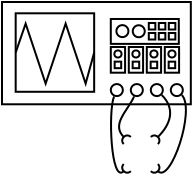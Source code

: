 <?xml version="1.0" encoding="UTF-8"?>
<dia:diagram xmlns:dia="http://www.lysator.liu.se/~alla/dia/">
  <dia:layer name="Background" visible="true" active="true">
    <dia:object type="Standard - Box" version="0" id="O0">
      <dia:attribute name="obj_pos">
        <dia:point val="27.559,16.896"/>
      </dia:attribute>
      <dia:attribute name="obj_bb">
        <dia:rectangle val="27.509,16.846;37.05,22.059"/>
      </dia:attribute>
      <dia:attribute name="elem_corner">
        <dia:point val="27.559,16.896"/>
      </dia:attribute>
      <dia:attribute name="elem_width">
        <dia:real val="9.441"/>
      </dia:attribute>
      <dia:attribute name="elem_height">
        <dia:real val="5.114"/>
      </dia:attribute>
      <dia:attribute name="show_background">
        <dia:boolean val="true"/>
      </dia:attribute>
    </dia:object>
    <dia:object type="Standard - Box" version="0" id="O1">
      <dia:attribute name="obj_pos">
        <dia:point val="28.243,17.461"/>
      </dia:attribute>
      <dia:attribute name="obj_bb">
        <dia:rectangle val="28.193,17.411;32.218,21.435"/>
      </dia:attribute>
      <dia:attribute name="elem_corner">
        <dia:point val="28.243,17.461"/>
      </dia:attribute>
      <dia:attribute name="elem_width">
        <dia:real val="3.924"/>
      </dia:attribute>
      <dia:attribute name="elem_height">
        <dia:real val="3.924"/>
      </dia:attribute>
      <dia:attribute name="border_width">
        <dia:real val="0.1"/>
      </dia:attribute>
      <dia:attribute name="show_background">
        <dia:boolean val="false"/>
      </dia:attribute>
      <dia:attribute name="aspect">
        <dia:enum val="2"/>
      </dia:attribute>
    </dia:object>
    <dia:object type="Standard - PolyLine" version="0" id="O2">
      <dia:attribute name="obj_pos">
        <dia:point val="28.243,19.423"/>
      </dia:attribute>
      <dia:attribute name="obj_bb">
        <dia:rectangle val="28.18,17.82;32.229,21.15"/>
      </dia:attribute>
      <dia:attribute name="poly_points">
        <dia:point val="28.243,19.423"/>
        <dia:point val="28.741,17.978"/>
        <dia:point val="29.741,20.978"/>
        <dia:point val="30.741,17.978"/>
        <dia:point val="31.741,20.978"/>
        <dia:point val="32.167,19.423"/>
      </dia:attribute>
      <dia:connections>
        <dia:connection handle="0" to="O1" connection="3"/>
        <dia:connection handle="5" to="O1" connection="4"/>
      </dia:connections>
    </dia:object>
    <dia:object type="Standard - Ellipse" version="0" id="O3">
      <dia:attribute name="obj_pos">
        <dia:point val="33,21"/>
      </dia:attribute>
      <dia:attribute name="obj_bb">
        <dia:rectangle val="32.95,20.95;33.65,21.65"/>
      </dia:attribute>
      <dia:attribute name="elem_corner">
        <dia:point val="33,21"/>
      </dia:attribute>
      <dia:attribute name="elem_width">
        <dia:real val="0.6"/>
      </dia:attribute>
      <dia:attribute name="elem_height">
        <dia:real val="0.6"/>
      </dia:attribute>
      <dia:attribute name="border_width">
        <dia:real val="0.1"/>
      </dia:attribute>
      <dia:attribute name="aspect">
        <dia:enum val="2"/>
      </dia:attribute>
    </dia:object>
    <dia:object type="Standard - Ellipse" version="0" id="O4">
      <dia:attribute name="obj_pos">
        <dia:point val="35,21"/>
      </dia:attribute>
      <dia:attribute name="obj_bb">
        <dia:rectangle val="34.95,20.95;35.65,21.65"/>
      </dia:attribute>
      <dia:attribute name="elem_corner">
        <dia:point val="35,21"/>
      </dia:attribute>
      <dia:attribute name="elem_width">
        <dia:real val="0.6"/>
      </dia:attribute>
      <dia:attribute name="elem_height">
        <dia:real val="0.6"/>
      </dia:attribute>
      <dia:attribute name="border_width">
        <dia:real val="0.1"/>
      </dia:attribute>
      <dia:attribute name="aspect">
        <dia:enum val="2"/>
      </dia:attribute>
    </dia:object>
    <dia:object type="Standard - Ellipse" version="0" id="O5">
      <dia:attribute name="obj_pos">
        <dia:point val="34,21"/>
      </dia:attribute>
      <dia:attribute name="obj_bb">
        <dia:rectangle val="33.95,20.95;34.65,21.65"/>
      </dia:attribute>
      <dia:attribute name="elem_corner">
        <dia:point val="34,21"/>
      </dia:attribute>
      <dia:attribute name="elem_width">
        <dia:real val="0.6"/>
      </dia:attribute>
      <dia:attribute name="elem_height">
        <dia:real val="0.6"/>
      </dia:attribute>
      <dia:attribute name="border_width">
        <dia:real val="0.1"/>
      </dia:attribute>
      <dia:attribute name="aspect">
        <dia:enum val="2"/>
      </dia:attribute>
    </dia:object>
    <dia:object type="Standard - Ellipse" version="0" id="O6">
      <dia:attribute name="obj_pos">
        <dia:point val="36,21"/>
      </dia:attribute>
      <dia:attribute name="obj_bb">
        <dia:rectangle val="35.95,20.95;36.65,21.65"/>
      </dia:attribute>
      <dia:attribute name="elem_corner">
        <dia:point val="36,21"/>
      </dia:attribute>
      <dia:attribute name="elem_width">
        <dia:real val="0.6"/>
      </dia:attribute>
      <dia:attribute name="elem_height">
        <dia:real val="0.6"/>
      </dia:attribute>
      <dia:attribute name="border_width">
        <dia:real val="0.1"/>
      </dia:attribute>
      <dia:attribute name="aspect">
        <dia:enum val="2"/>
      </dia:attribute>
    </dia:object>
    <dia:object type="Standard - BezierLine" version="0" id="O7">
      <dia:attribute name="obj_pos">
        <dia:point val="33.3,21.3"/>
      </dia:attribute>
      <dia:attribute name="obj_bb">
        <dia:rectangle val="32.972,21.556;34.071,25.221"/>
      </dia:attribute>
      <dia:attribute name="bez_points">
        <dia:point val="33.3,21.3"/>
        <dia:point val="33,22"/>
        <dia:point val="33,26"/>
        <dia:point val="34,25"/>
      </dia:attribute>
      <dia:attribute name="corner_types">
        <dia:enum val="0"/>
        <dia:enum val="0"/>
      </dia:attribute>
      <dia:attribute name="end_arrow">
        <dia:enum val="26"/>
      </dia:attribute>
      <dia:attribute name="end_arrow_length">
        <dia:real val="0.5"/>
      </dia:attribute>
      <dia:attribute name="end_arrow_width">
        <dia:real val="0.5"/>
      </dia:attribute>
      <dia:connections>
        <dia:connection handle="0" to="O3" connection="8"/>
      </dia:connections>
    </dia:object>
    <dia:object type="Standard - BezierLine" version="0" id="O8">
      <dia:attribute name="obj_pos">
        <dia:point val="34.3,21.3"/>
      </dia:attribute>
      <dia:attribute name="obj_bb">
        <dia:rectangle val="33.481,21.551;34.23,24.071"/>
      </dia:attribute>
      <dia:attribute name="bez_points">
        <dia:point val="34.3,21.3"/>
        <dia:point val="34,22"/>
        <dia:point val="33,23"/>
        <dia:point val="34,24"/>
      </dia:attribute>
      <dia:attribute name="corner_types">
        <dia:enum val="0"/>
        <dia:enum val="0"/>
      </dia:attribute>
      <dia:attribute name="end_arrow">
        <dia:enum val="26"/>
      </dia:attribute>
      <dia:attribute name="end_arrow_length">
        <dia:real val="0.5"/>
      </dia:attribute>
      <dia:attribute name="end_arrow_width">
        <dia:real val="0.5"/>
      </dia:attribute>
      <dia:connections>
        <dia:connection handle="0" to="O5" connection="8"/>
      </dia:connections>
    </dia:object>
    <dia:object type="Standard - BezierLine" version="0" id="O9">
      <dia:attribute name="obj_pos">
        <dia:point val="35.3,21.3"/>
      </dia:attribute>
      <dia:attribute name="obj_bb">
        <dia:rectangle val="34.929,21.473;35.993,24.071"/>
      </dia:attribute>
      <dia:attribute name="bez_points">
        <dia:point val="35.3,21.3"/>
        <dia:point val="36,22"/>
        <dia:point val="36,23"/>
        <dia:point val="35,24"/>
      </dia:attribute>
      <dia:attribute name="corner_types">
        <dia:enum val="0"/>
        <dia:enum val="0"/>
      </dia:attribute>
      <dia:attribute name="end_arrow">
        <dia:enum val="26"/>
      </dia:attribute>
      <dia:attribute name="end_arrow_length">
        <dia:real val="0.5"/>
      </dia:attribute>
      <dia:attribute name="end_arrow_width">
        <dia:real val="0.5"/>
      </dia:attribute>
      <dia:connections>
        <dia:connection handle="0" to="O4" connection="8"/>
      </dia:connections>
    </dia:object>
    <dia:object type="Standard - BezierLine" version="0" id="O10">
      <dia:attribute name="obj_pos">
        <dia:point val="36.3,21.3"/>
      </dia:attribute>
      <dia:attribute name="obj_bb">
        <dia:rectangle val="34.929,21.477;36.801,25.218"/>
      </dia:attribute>
      <dia:attribute name="bez_points">
        <dia:point val="36.3,21.3"/>
        <dia:point val="37,22"/>
        <dia:point val="36,26"/>
        <dia:point val="35,25"/>
      </dia:attribute>
      <dia:attribute name="corner_types">
        <dia:enum val="0"/>
        <dia:enum val="0"/>
      </dia:attribute>
      <dia:attribute name="end_arrow">
        <dia:enum val="26"/>
      </dia:attribute>
      <dia:attribute name="end_arrow_length">
        <dia:real val="0.5"/>
      </dia:attribute>
      <dia:attribute name="end_arrow_width">
        <dia:real val="0.5"/>
      </dia:attribute>
      <dia:connections>
        <dia:connection handle="0" to="O6" connection="8"/>
      </dia:connections>
    </dia:object>
    <dia:object type="Standard - Box" version="0" id="O11">
      <dia:attribute name="obj_pos">
        <dia:point val="32.999,17.745"/>
      </dia:attribute>
      <dia:attribute name="obj_bb">
        <dia:rectangle val="32.949,17.695;36.449,19.04"/>
      </dia:attribute>
      <dia:attribute name="elem_corner">
        <dia:point val="32.999,17.745"/>
      </dia:attribute>
      <dia:attribute name="elem_width">
        <dia:real val="3.4"/>
      </dia:attribute>
      <dia:attribute name="elem_height">
        <dia:real val="1.245"/>
      </dia:attribute>
      <dia:attribute name="show_background">
        <dia:boolean val="true"/>
      </dia:attribute>
    </dia:object>
    <dia:object type="Standard - Ellipse" version="0" id="O12">
      <dia:attribute name="obj_pos">
        <dia:point val="33.279,18.052"/>
      </dia:attribute>
      <dia:attribute name="obj_bb">
        <dia:rectangle val="33.229,18.002;33.929,18.702"/>
      </dia:attribute>
      <dia:attribute name="elem_corner">
        <dia:point val="33.279,18.052"/>
      </dia:attribute>
      <dia:attribute name="elem_width">
        <dia:real val="0.6"/>
      </dia:attribute>
      <dia:attribute name="elem_height">
        <dia:real val="0.6"/>
      </dia:attribute>
      <dia:attribute name="border_width">
        <dia:real val="0.1"/>
      </dia:attribute>
      <dia:attribute name="aspect">
        <dia:enum val="2"/>
      </dia:attribute>
    </dia:object>
    <dia:object type="Standard - Ellipse" version="0" id="O13">
      <dia:attribute name="obj_pos">
        <dia:point val="34.097,18.058"/>
      </dia:attribute>
      <dia:attribute name="obj_bb">
        <dia:rectangle val="34.047,18.008;34.748,18.708"/>
      </dia:attribute>
      <dia:attribute name="elem_corner">
        <dia:point val="34.097,18.058"/>
      </dia:attribute>
      <dia:attribute name="elem_width">
        <dia:real val="0.6"/>
      </dia:attribute>
      <dia:attribute name="elem_height">
        <dia:real val="0.6"/>
      </dia:attribute>
      <dia:attribute name="border_width">
        <dia:real val="0.1"/>
      </dia:attribute>
      <dia:attribute name="aspect">
        <dia:enum val="2"/>
      </dia:attribute>
    </dia:object>
    <dia:object type="Standard - Box" version="0" id="O14">
      <dia:attribute name="obj_pos">
        <dia:point val="35.899,18.445"/>
      </dia:attribute>
      <dia:attribute name="obj_bb">
        <dia:rectangle val="35.849,18.395;36.276,18.822"/>
      </dia:attribute>
      <dia:attribute name="elem_corner">
        <dia:point val="35.899,18.445"/>
      </dia:attribute>
      <dia:attribute name="elem_width">
        <dia:real val="0.327"/>
      </dia:attribute>
      <dia:attribute name="elem_height">
        <dia:real val="0.327"/>
      </dia:attribute>
      <dia:attribute name="border_width">
        <dia:real val="0.1"/>
      </dia:attribute>
      <dia:attribute name="show_background">
        <dia:boolean val="true"/>
      </dia:attribute>
      <dia:attribute name="aspect">
        <dia:enum val="2"/>
      </dia:attribute>
    </dia:object>
    <dia:object type="Standard - Box" version="0" id="O15">
      <dia:attribute name="obj_pos">
        <dia:point val="35.399,18.445"/>
      </dia:attribute>
      <dia:attribute name="obj_bb">
        <dia:rectangle val="35.349,18.395;35.776,18.822"/>
      </dia:attribute>
      <dia:attribute name="elem_corner">
        <dia:point val="35.399,18.445"/>
      </dia:attribute>
      <dia:attribute name="elem_width">
        <dia:real val="0.327"/>
      </dia:attribute>
      <dia:attribute name="elem_height">
        <dia:real val="0.327"/>
      </dia:attribute>
      <dia:attribute name="border_width">
        <dia:real val="0.1"/>
      </dia:attribute>
      <dia:attribute name="show_background">
        <dia:boolean val="true"/>
      </dia:attribute>
      <dia:attribute name="aspect">
        <dia:enum val="2"/>
      </dia:attribute>
    </dia:object>
    <dia:object type="Standard - Ellipse" version="0" id="O16">
      <dia:attribute name="obj_pos">
        <dia:point val="33.178,19.316"/>
      </dia:attribute>
      <dia:attribute name="obj_bb">
        <dia:rectangle val="33.128,19.266;33.585,19.722"/>
      </dia:attribute>
      <dia:attribute name="elem_corner">
        <dia:point val="33.178,19.316"/>
      </dia:attribute>
      <dia:attribute name="elem_width">
        <dia:real val="0.357"/>
      </dia:attribute>
      <dia:attribute name="elem_height">
        <dia:real val="0.357"/>
      </dia:attribute>
      <dia:attribute name="border_width">
        <dia:real val="0.1"/>
      </dia:attribute>
      <dia:attribute name="aspect">
        <dia:enum val="2"/>
      </dia:attribute>
    </dia:object>
    <dia:object type="Standard - Box" version="0" id="O17">
      <dia:attribute name="obj_pos">
        <dia:point val="33.192,19.878"/>
      </dia:attribute>
      <dia:attribute name="obj_bb">
        <dia:rectangle val="33.142,19.828;33.569,20.256"/>
      </dia:attribute>
      <dia:attribute name="elem_corner">
        <dia:point val="33.192,19.878"/>
      </dia:attribute>
      <dia:attribute name="elem_width">
        <dia:real val="0.327"/>
      </dia:attribute>
      <dia:attribute name="elem_height">
        <dia:real val="0.327"/>
      </dia:attribute>
      <dia:attribute name="border_width">
        <dia:real val="0.1"/>
      </dia:attribute>
      <dia:attribute name="show_background">
        <dia:boolean val="true"/>
      </dia:attribute>
      <dia:attribute name="aspect">
        <dia:enum val="2"/>
      </dia:attribute>
    </dia:object>
    <dia:object type="Standard - Box" version="0" id="O18">
      <dia:attribute name="obj_pos">
        <dia:point val="32.999,19.145"/>
      </dia:attribute>
      <dia:attribute name="obj_bb">
        <dia:rectangle val="32.949,19.095;33.763,20.48"/>
      </dia:attribute>
      <dia:attribute name="elem_corner">
        <dia:point val="32.999,19.145"/>
      </dia:attribute>
      <dia:attribute name="elem_width">
        <dia:real val="0.714"/>
      </dia:attribute>
      <dia:attribute name="elem_height">
        <dia:real val="1.286"/>
      </dia:attribute>
      <dia:attribute name="border_width">
        <dia:real val="0.1"/>
      </dia:attribute>
      <dia:attribute name="show_background">
        <dia:boolean val="false"/>
      </dia:attribute>
    </dia:object>
    <dia:object type="Standard - Ellipse" version="0" id="O19">
      <dia:attribute name="obj_pos">
        <dia:point val="34.078,19.316"/>
      </dia:attribute>
      <dia:attribute name="obj_bb">
        <dia:rectangle val="34.028,19.266;34.485,19.722"/>
      </dia:attribute>
      <dia:attribute name="elem_corner">
        <dia:point val="34.078,19.316"/>
      </dia:attribute>
      <dia:attribute name="elem_width">
        <dia:real val="0.357"/>
      </dia:attribute>
      <dia:attribute name="elem_height">
        <dia:real val="0.357"/>
      </dia:attribute>
      <dia:attribute name="border_width">
        <dia:real val="0.1"/>
      </dia:attribute>
      <dia:attribute name="aspect">
        <dia:enum val="2"/>
      </dia:attribute>
    </dia:object>
    <dia:object type="Standard - Box" version="0" id="O20">
      <dia:attribute name="obj_pos">
        <dia:point val="34.092,19.878"/>
      </dia:attribute>
      <dia:attribute name="obj_bb">
        <dia:rectangle val="34.042,19.828;34.469,20.256"/>
      </dia:attribute>
      <dia:attribute name="elem_corner">
        <dia:point val="34.092,19.878"/>
      </dia:attribute>
      <dia:attribute name="elem_width">
        <dia:real val="0.327"/>
      </dia:attribute>
      <dia:attribute name="elem_height">
        <dia:real val="0.327"/>
      </dia:attribute>
      <dia:attribute name="border_width">
        <dia:real val="0.1"/>
      </dia:attribute>
      <dia:attribute name="show_background">
        <dia:boolean val="true"/>
      </dia:attribute>
      <dia:attribute name="aspect">
        <dia:enum val="2"/>
      </dia:attribute>
    </dia:object>
    <dia:object type="Standard - Box" version="0" id="O21">
      <dia:attribute name="obj_pos">
        <dia:point val="33.899,19.145"/>
      </dia:attribute>
      <dia:attribute name="obj_bb">
        <dia:rectangle val="33.849,19.095;34.663,20.48"/>
      </dia:attribute>
      <dia:attribute name="elem_corner">
        <dia:point val="33.899,19.145"/>
      </dia:attribute>
      <dia:attribute name="elem_width">
        <dia:real val="0.714"/>
      </dia:attribute>
      <dia:attribute name="elem_height">
        <dia:real val="1.286"/>
      </dia:attribute>
      <dia:attribute name="border_width">
        <dia:real val="0.1"/>
      </dia:attribute>
      <dia:attribute name="show_background">
        <dia:boolean val="false"/>
      </dia:attribute>
    </dia:object>
    <dia:object type="Standard - Ellipse" version="0" id="O22">
      <dia:attribute name="obj_pos">
        <dia:point val="34.978,19.316"/>
      </dia:attribute>
      <dia:attribute name="obj_bb">
        <dia:rectangle val="34.928,19.266;35.385,19.722"/>
      </dia:attribute>
      <dia:attribute name="elem_corner">
        <dia:point val="34.978,19.316"/>
      </dia:attribute>
      <dia:attribute name="elem_width">
        <dia:real val="0.357"/>
      </dia:attribute>
      <dia:attribute name="elem_height">
        <dia:real val="0.357"/>
      </dia:attribute>
      <dia:attribute name="border_width">
        <dia:real val="0.1"/>
      </dia:attribute>
      <dia:attribute name="aspect">
        <dia:enum val="2"/>
      </dia:attribute>
    </dia:object>
    <dia:object type="Standard - Box" version="0" id="O23">
      <dia:attribute name="obj_pos">
        <dia:point val="34.992,19.878"/>
      </dia:attribute>
      <dia:attribute name="obj_bb">
        <dia:rectangle val="34.942,19.828;35.369,20.256"/>
      </dia:attribute>
      <dia:attribute name="elem_corner">
        <dia:point val="34.992,19.878"/>
      </dia:attribute>
      <dia:attribute name="elem_width">
        <dia:real val="0.327"/>
      </dia:attribute>
      <dia:attribute name="elem_height">
        <dia:real val="0.327"/>
      </dia:attribute>
      <dia:attribute name="border_width">
        <dia:real val="0.1"/>
      </dia:attribute>
      <dia:attribute name="show_background">
        <dia:boolean val="true"/>
      </dia:attribute>
      <dia:attribute name="aspect">
        <dia:enum val="2"/>
      </dia:attribute>
    </dia:object>
    <dia:object type="Standard - Box" version="0" id="O24">
      <dia:attribute name="obj_pos">
        <dia:point val="34.799,19.145"/>
      </dia:attribute>
      <dia:attribute name="obj_bb">
        <dia:rectangle val="34.749,19.095;35.563,20.48"/>
      </dia:attribute>
      <dia:attribute name="elem_corner">
        <dia:point val="34.799,19.145"/>
      </dia:attribute>
      <dia:attribute name="elem_width">
        <dia:real val="0.714"/>
      </dia:attribute>
      <dia:attribute name="elem_height">
        <dia:real val="1.286"/>
      </dia:attribute>
      <dia:attribute name="border_width">
        <dia:real val="0.1"/>
      </dia:attribute>
      <dia:attribute name="show_background">
        <dia:boolean val="false"/>
      </dia:attribute>
    </dia:object>
    <dia:object type="Standard - Ellipse" version="0" id="O25">
      <dia:attribute name="obj_pos">
        <dia:point val="35.878,19.316"/>
      </dia:attribute>
      <dia:attribute name="obj_bb">
        <dia:rectangle val="35.828,19.266;36.285,19.722"/>
      </dia:attribute>
      <dia:attribute name="elem_corner">
        <dia:point val="35.878,19.316"/>
      </dia:attribute>
      <dia:attribute name="elem_width">
        <dia:real val="0.357"/>
      </dia:attribute>
      <dia:attribute name="elem_height">
        <dia:real val="0.357"/>
      </dia:attribute>
      <dia:attribute name="border_width">
        <dia:real val="0.1"/>
      </dia:attribute>
      <dia:attribute name="aspect">
        <dia:enum val="2"/>
      </dia:attribute>
    </dia:object>
    <dia:object type="Standard - Box" version="0" id="O26">
      <dia:attribute name="obj_pos">
        <dia:point val="35.892,19.878"/>
      </dia:attribute>
      <dia:attribute name="obj_bb">
        <dia:rectangle val="35.842,19.828;36.269,20.256"/>
      </dia:attribute>
      <dia:attribute name="elem_corner">
        <dia:point val="35.892,19.878"/>
      </dia:attribute>
      <dia:attribute name="elem_width">
        <dia:real val="0.327"/>
      </dia:attribute>
      <dia:attribute name="elem_height">
        <dia:real val="0.327"/>
      </dia:attribute>
      <dia:attribute name="border_width">
        <dia:real val="0.1"/>
      </dia:attribute>
      <dia:attribute name="show_background">
        <dia:boolean val="true"/>
      </dia:attribute>
      <dia:attribute name="aspect">
        <dia:enum val="2"/>
      </dia:attribute>
    </dia:object>
    <dia:object type="Standard - Box" version="0" id="O27">
      <dia:attribute name="obj_pos">
        <dia:point val="35.699,19.145"/>
      </dia:attribute>
      <dia:attribute name="obj_bb">
        <dia:rectangle val="35.649,19.095;36.463,20.48"/>
      </dia:attribute>
      <dia:attribute name="elem_corner">
        <dia:point val="35.699,19.145"/>
      </dia:attribute>
      <dia:attribute name="elem_width">
        <dia:real val="0.714"/>
      </dia:attribute>
      <dia:attribute name="elem_height">
        <dia:real val="1.286"/>
      </dia:attribute>
      <dia:attribute name="border_width">
        <dia:real val="0.1"/>
      </dia:attribute>
      <dia:attribute name="show_background">
        <dia:boolean val="false"/>
      </dia:attribute>
    </dia:object>
    <dia:object type="Standard - Box" version="0" id="O28">
      <dia:attribute name="obj_pos">
        <dia:point val="35.899,17.945"/>
      </dia:attribute>
      <dia:attribute name="obj_bb">
        <dia:rectangle val="35.849,17.895;36.276,18.322"/>
      </dia:attribute>
      <dia:attribute name="elem_corner">
        <dia:point val="35.899,17.945"/>
      </dia:attribute>
      <dia:attribute name="elem_width">
        <dia:real val="0.327"/>
      </dia:attribute>
      <dia:attribute name="elem_height">
        <dia:real val="0.327"/>
      </dia:attribute>
      <dia:attribute name="border_width">
        <dia:real val="0.1"/>
      </dia:attribute>
      <dia:attribute name="show_background">
        <dia:boolean val="true"/>
      </dia:attribute>
      <dia:attribute name="aspect">
        <dia:enum val="2"/>
      </dia:attribute>
    </dia:object>
    <dia:object type="Standard - Box" version="0" id="O29">
      <dia:attribute name="obj_pos">
        <dia:point val="35.399,17.945"/>
      </dia:attribute>
      <dia:attribute name="obj_bb">
        <dia:rectangle val="35.349,17.895;35.776,18.322"/>
      </dia:attribute>
      <dia:attribute name="elem_corner">
        <dia:point val="35.399,17.945"/>
      </dia:attribute>
      <dia:attribute name="elem_width">
        <dia:real val="0.327"/>
      </dia:attribute>
      <dia:attribute name="elem_height">
        <dia:real val="0.327"/>
      </dia:attribute>
      <dia:attribute name="border_width">
        <dia:real val="0.1"/>
      </dia:attribute>
      <dia:attribute name="show_background">
        <dia:boolean val="true"/>
      </dia:attribute>
      <dia:attribute name="aspect">
        <dia:enum val="2"/>
      </dia:attribute>
    </dia:object>
    <dia:object type="Standard - Box" version="0" id="O30">
      <dia:attribute name="obj_pos">
        <dia:point val="34.899,17.945"/>
      </dia:attribute>
      <dia:attribute name="obj_bb">
        <dia:rectangle val="34.849,17.895;35.276,18.322"/>
      </dia:attribute>
      <dia:attribute name="elem_corner">
        <dia:point val="34.899,17.945"/>
      </dia:attribute>
      <dia:attribute name="elem_width">
        <dia:real val="0.327"/>
      </dia:attribute>
      <dia:attribute name="elem_height">
        <dia:real val="0.327"/>
      </dia:attribute>
      <dia:attribute name="border_width">
        <dia:real val="0.1"/>
      </dia:attribute>
      <dia:attribute name="show_background">
        <dia:boolean val="true"/>
      </dia:attribute>
      <dia:attribute name="aspect">
        <dia:enum val="2"/>
      </dia:attribute>
    </dia:object>
    <dia:object type="Standard - Box" version="0" id="O31">
      <dia:attribute name="obj_pos">
        <dia:point val="34.899,18.445"/>
      </dia:attribute>
      <dia:attribute name="obj_bb">
        <dia:rectangle val="34.849,18.395;35.276,18.822"/>
      </dia:attribute>
      <dia:attribute name="elem_corner">
        <dia:point val="34.899,18.445"/>
      </dia:attribute>
      <dia:attribute name="elem_width">
        <dia:real val="0.327"/>
      </dia:attribute>
      <dia:attribute name="elem_height">
        <dia:real val="0.327"/>
      </dia:attribute>
      <dia:attribute name="border_width">
        <dia:real val="0.1"/>
      </dia:attribute>
      <dia:attribute name="show_background">
        <dia:boolean val="true"/>
      </dia:attribute>
      <dia:attribute name="aspect">
        <dia:enum val="2"/>
      </dia:attribute>
    </dia:object>
  </dia:layer>
</dia:diagram>
